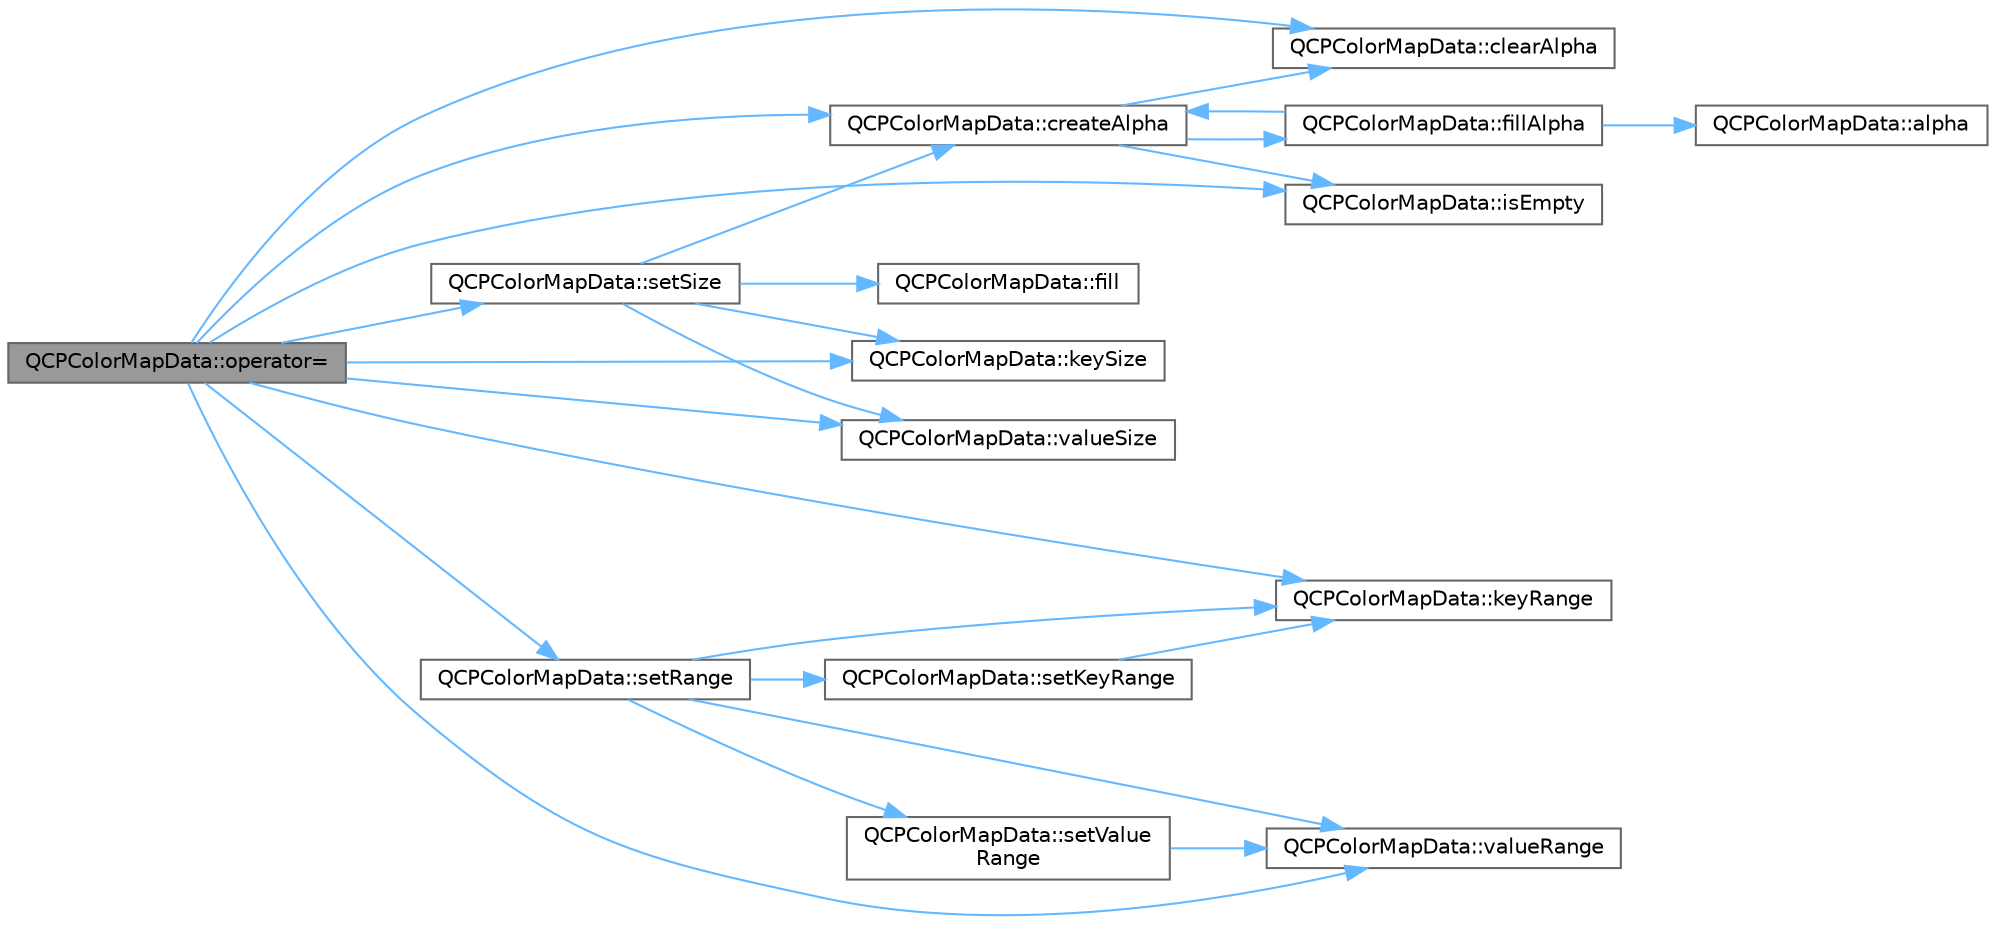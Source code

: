 digraph "QCPColorMapData::operator="
{
 // LATEX_PDF_SIZE
  bgcolor="transparent";
  edge [fontname=Helvetica,fontsize=10,labelfontname=Helvetica,labelfontsize=10];
  node [fontname=Helvetica,fontsize=10,shape=box,height=0.2,width=0.4];
  rankdir="LR";
  Node1 [label="QCPColorMapData::operator=",height=0.2,width=0.4,color="gray40", fillcolor="grey60", style="filled", fontcolor="black",tooltip=" "];
  Node1 -> Node2 [color="steelblue1",style="solid"];
  Node2 [label="QCPColorMapData::clearAlpha",height=0.2,width=0.4,color="grey40", fillcolor="white", style="filled",URL="$class_q_c_p_color_map_data.html#a14d08b9c3720cd719400079b86d3906b",tooltip=" "];
  Node1 -> Node3 [color="steelblue1",style="solid"];
  Node3 [label="QCPColorMapData::createAlpha",height=0.2,width=0.4,color="grey40", fillcolor="white", style="filled",URL="$class_q_c_p_color_map_data.html#a42c2b1c303683515fa4de4c551f54441",tooltip=" "];
  Node3 -> Node2 [color="steelblue1",style="solid"];
  Node3 -> Node4 [color="steelblue1",style="solid"];
  Node4 [label="QCPColorMapData::fillAlpha",height=0.2,width=0.4,color="grey40", fillcolor="white", style="filled",URL="$class_q_c_p_color_map_data.html#a93e2a549d7702bc849cd48a585294657",tooltip=" "];
  Node4 -> Node5 [color="steelblue1",style="solid"];
  Node5 [label="QCPColorMapData::alpha",height=0.2,width=0.4,color="grey40", fillcolor="white", style="filled",URL="$class_q_c_p_color_map_data.html#a4f7e6b7a97017400cbbd46f0660e68ea",tooltip=" "];
  Node4 -> Node3 [color="steelblue1",style="solid"];
  Node3 -> Node6 [color="steelblue1",style="solid"];
  Node6 [label="QCPColorMapData::isEmpty",height=0.2,width=0.4,color="grey40", fillcolor="white", style="filled",URL="$class_q_c_p_color_map_data.html#aea88cc75a76ca571acf29b2ba8ac970d",tooltip=" "];
  Node1 -> Node6 [color="steelblue1",style="solid"];
  Node1 -> Node7 [color="steelblue1",style="solid"];
  Node7 [label="QCPColorMapData::keyRange",height=0.2,width=0.4,color="grey40", fillcolor="white", style="filled",URL="$class_q_c_p_color_map_data.html#a1e43abd20a77b922b7cecfc69bf4dad7",tooltip=" "];
  Node1 -> Node8 [color="steelblue1",style="solid"];
  Node8 [label="QCPColorMapData::keySize",height=0.2,width=0.4,color="grey40", fillcolor="white", style="filled",URL="$class_q_c_p_color_map_data.html#abbda4d28de97aedce1e6e6f008a0a1f7",tooltip=" "];
  Node1 -> Node9 [color="steelblue1",style="solid"];
  Node9 [label="QCPColorMapData::setRange",height=0.2,width=0.4,color="grey40", fillcolor="white", style="filled",URL="$class_q_c_p_color_map_data.html#aad9c1c7c703c1339489fc730517c83d4",tooltip=" "];
  Node9 -> Node7 [color="steelblue1",style="solid"];
  Node9 -> Node10 [color="steelblue1",style="solid"];
  Node10 [label="QCPColorMapData::setKeyRange",height=0.2,width=0.4,color="grey40", fillcolor="white", style="filled",URL="$class_q_c_p_color_map_data.html#a0738c485f3c9df9ea1241b7a8bb6a86e",tooltip=" "];
  Node10 -> Node7 [color="steelblue1",style="solid"];
  Node9 -> Node11 [color="steelblue1",style="solid"];
  Node11 [label="QCPColorMapData::setValue\lRange",height=0.2,width=0.4,color="grey40", fillcolor="white", style="filled",URL="$class_q_c_p_color_map_data.html#ada1b2680ba96a5f4175b6d341cf75d23",tooltip=" "];
  Node11 -> Node12 [color="steelblue1",style="solid"];
  Node12 [label="QCPColorMapData::valueRange",height=0.2,width=0.4,color="grey40", fillcolor="white", style="filled",URL="$class_q_c_p_color_map_data.html#a818e4e384aa4e5fad69ac603924394d3",tooltip=" "];
  Node9 -> Node12 [color="steelblue1",style="solid"];
  Node1 -> Node13 [color="steelblue1",style="solid"];
  Node13 [label="QCPColorMapData::setSize",height=0.2,width=0.4,color="grey40", fillcolor="white", style="filled",URL="$class_q_c_p_color_map_data.html#a0d9ff35c299d0478b682bfbcdd9c097e",tooltip=" "];
  Node13 -> Node3 [color="steelblue1",style="solid"];
  Node13 -> Node14 [color="steelblue1",style="solid"];
  Node14 [label="QCPColorMapData::fill",height=0.2,width=0.4,color="grey40", fillcolor="white", style="filled",URL="$class_q_c_p_color_map_data.html#a350f783260eb9b5de5c7b5e0d5d3e3c2",tooltip=" "];
  Node13 -> Node8 [color="steelblue1",style="solid"];
  Node13 -> Node15 [color="steelblue1",style="solid"];
  Node15 [label="QCPColorMapData::valueSize",height=0.2,width=0.4,color="grey40", fillcolor="white", style="filled",URL="$class_q_c_p_color_map_data.html#a8510cafea24645bbb62b5e0bfc43209f",tooltip=" "];
  Node1 -> Node12 [color="steelblue1",style="solid"];
  Node1 -> Node15 [color="steelblue1",style="solid"];
}
